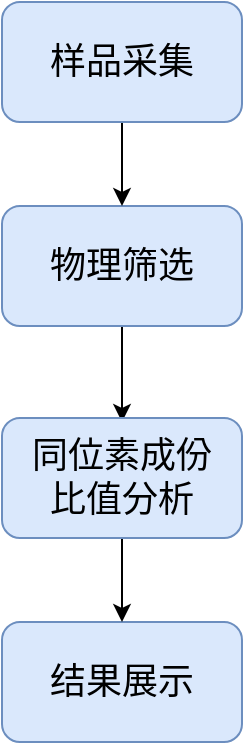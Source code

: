 <mxfile version="14.5.7" type="github">
  <diagram id="XKIGvMzJqtwvzqI4G3Xd" name="Page-1">
    <mxGraphModel dx="868" dy="393" grid="1" gridSize="10" guides="1" tooltips="1" connect="1" arrows="1" fold="1" page="1" pageScale="1" pageWidth="827" pageHeight="1169" math="0" shadow="0">
      <root>
        <mxCell id="0" />
        <mxCell id="1" parent="0" />
        <mxCell id="hsk3Au6-eQre9q5OVGAf-13" style="edgeStyle=orthogonalEdgeStyle;rounded=0;orthogonalLoop=1;jettySize=auto;html=1;exitX=0.5;exitY=1;exitDx=0;exitDy=0;" parent="1" source="hsk3Au6-eQre9q5OVGAf-2" edge="1">
          <mxGeometry relative="1" as="geometry">
            <mxPoint x="400" y="330" as="targetPoint" />
          </mxGeometry>
        </mxCell>
        <mxCell id="hsk3Au6-eQre9q5OVGAf-2" value="&lt;span style=&quot;font-size: 18px&quot;&gt;物理筛选&lt;/span&gt;" style="rounded=1;whiteSpace=wrap;html=1;fillColor=#dae8fc;strokeColor=#6c8ebf;" parent="1" vertex="1">
          <mxGeometry x="340" y="222" width="120" height="60" as="geometry" />
        </mxCell>
        <mxCell id="hsk3Au6-eQre9q5OVGAf-12" style="edgeStyle=orthogonalEdgeStyle;rounded=0;orthogonalLoop=1;jettySize=auto;html=1;exitX=0.5;exitY=1;exitDx=0;exitDy=0;entryX=0.5;entryY=0;entryDx=0;entryDy=0;" parent="1" source="hsk3Au6-eQre9q5OVGAf-4" target="hsk3Au6-eQre9q5OVGAf-2" edge="1">
          <mxGeometry relative="1" as="geometry" />
        </mxCell>
        <mxCell id="hsk3Au6-eQre9q5OVGAf-4" value="&lt;span style=&quot;font-size: 18px&quot;&gt;样品采集&lt;/span&gt;" style="rounded=1;whiteSpace=wrap;html=1;fillColor=#dae8fc;strokeColor=#6c8ebf;" parent="1" vertex="1">
          <mxGeometry x="340" y="120" width="120" height="60" as="geometry" />
        </mxCell>
        <mxCell id="hsk3Au6-eQre9q5OVGAf-11" value="&lt;span style=&quot;font-size: 18px&quot;&gt;结果展示&lt;/span&gt;" style="rounded=1;whiteSpace=wrap;html=1;fillColor=#dae8fc;strokeColor=#6c8ebf;" parent="1" vertex="1">
          <mxGeometry x="340" y="430" width="120" height="60" as="geometry" />
        </mxCell>
        <mxCell id="hsk3Au6-eQre9q5OVGAf-15" style="edgeStyle=orthogonalEdgeStyle;rounded=0;orthogonalLoop=1;jettySize=auto;html=1;exitX=0.5;exitY=1;exitDx=0;exitDy=0;entryX=0.5;entryY=0;entryDx=0;entryDy=0;" parent="1" source="hsk3Au6-eQre9q5OVGAf-14" target="hsk3Au6-eQre9q5OVGAf-11" edge="1">
          <mxGeometry relative="1" as="geometry" />
        </mxCell>
        <mxCell id="hsk3Au6-eQre9q5OVGAf-14" value="&lt;span style=&quot;font-size: 18px&quot;&gt;同位素成份&lt;/span&gt;&lt;br style=&quot;font-size: 18px&quot;&gt;&lt;span style=&quot;font-size: 18px&quot;&gt;比值分析&lt;/span&gt;" style="rounded=1;whiteSpace=wrap;html=1;fillColor=#dae8fc;strokeColor=#6c8ebf;" parent="1" vertex="1">
          <mxGeometry x="340" y="328" width="120" height="60" as="geometry" />
        </mxCell>
      </root>
    </mxGraphModel>
  </diagram>
</mxfile>
